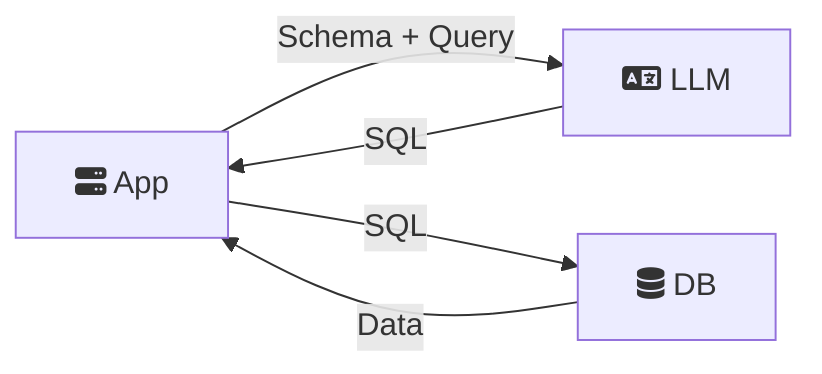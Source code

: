graph LR
App[fa:fa-server App]
DB[fa:fa-database DB]
LLM[fa:fa-language LLM]
App --> |Schema + Query| LLM --> |SQL| App
App --> |SQL| DB
DB  --> |Data| App
%% render in Terminal:
%%   mmdc -i diagrams/fa-example.mmd -o diagrams/fa-example.png
%%   mmdc -i diagrams/fa-example.mmd --theme dark --backgroundColor transparent --scale 8 -o diagrams/fa-example_big.png
%% https://quarto.org/docs/authoring/diagrams.html#using-mermaids-built-in-themes
%%   mmdc -i diagrams/fa-example.mmd --theme default --backgroundColor transparent --scale 8 -o diagrams/fa-example_big-default.png
%%   mmdc -i diagrams/fa-example.mmd --theme neutral --backgroundColor transparent --scale 8 -o diagrams/fa-example_big-neutral.png
%%   mmdc -i diagrams/fa-example.mmd --theme forest --backgroundColor transparent --scale 8 -o diagrams/fa-example_big-forest.png